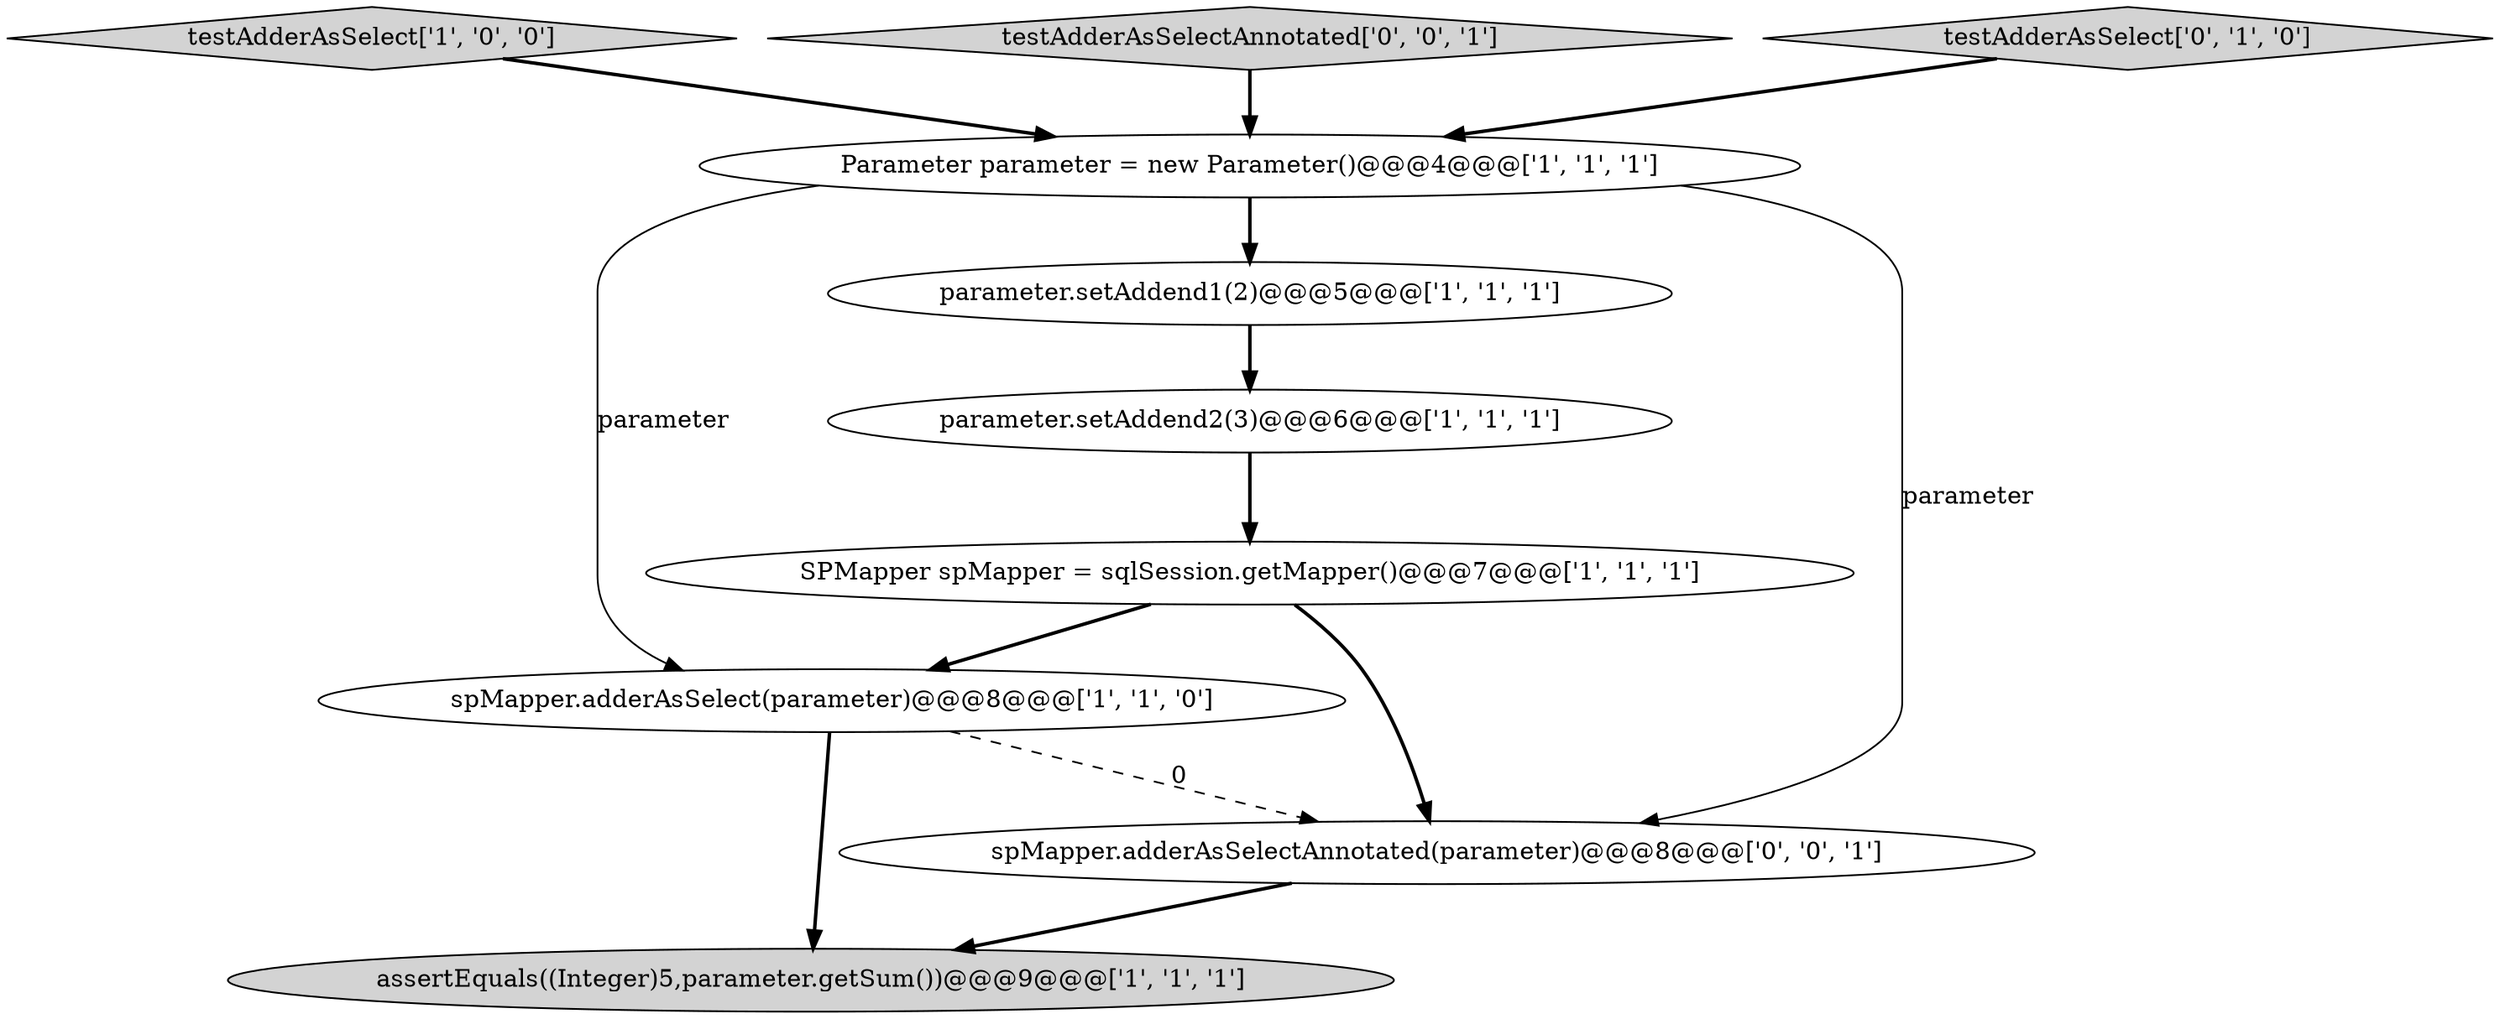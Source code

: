 digraph {
1 [style = filled, label = "testAdderAsSelect['1', '0', '0']", fillcolor = lightgray, shape = diamond image = "AAA0AAABBB1BBB"];
3 [style = filled, label = "SPMapper spMapper = sqlSession.getMapper()@@@7@@@['1', '1', '1']", fillcolor = white, shape = ellipse image = "AAA0AAABBB1BBB"];
2 [style = filled, label = "parameter.setAddend2(3)@@@6@@@['1', '1', '1']", fillcolor = white, shape = ellipse image = "AAA0AAABBB1BBB"];
0 [style = filled, label = "spMapper.adderAsSelect(parameter)@@@8@@@['1', '1', '0']", fillcolor = white, shape = ellipse image = "AAA0AAABBB1BBB"];
8 [style = filled, label = "testAdderAsSelectAnnotated['0', '0', '1']", fillcolor = lightgray, shape = diamond image = "AAA0AAABBB3BBB"];
4 [style = filled, label = "assertEquals((Integer)5,parameter.getSum())@@@9@@@['1', '1', '1']", fillcolor = lightgray, shape = ellipse image = "AAA0AAABBB1BBB"];
7 [style = filled, label = "testAdderAsSelect['0', '1', '0']", fillcolor = lightgray, shape = diamond image = "AAA0AAABBB2BBB"];
9 [style = filled, label = "spMapper.adderAsSelectAnnotated(parameter)@@@8@@@['0', '0', '1']", fillcolor = white, shape = ellipse image = "AAA0AAABBB3BBB"];
5 [style = filled, label = "parameter.setAddend1(2)@@@5@@@['1', '1', '1']", fillcolor = white, shape = ellipse image = "AAA0AAABBB1BBB"];
6 [style = filled, label = "Parameter parameter = new Parameter()@@@4@@@['1', '1', '1']", fillcolor = white, shape = ellipse image = "AAA0AAABBB1BBB"];
3->9 [style = bold, label=""];
6->0 [style = solid, label="parameter"];
6->5 [style = bold, label=""];
5->2 [style = bold, label=""];
8->6 [style = bold, label=""];
1->6 [style = bold, label=""];
7->6 [style = bold, label=""];
0->9 [style = dashed, label="0"];
9->4 [style = bold, label=""];
0->4 [style = bold, label=""];
3->0 [style = bold, label=""];
2->3 [style = bold, label=""];
6->9 [style = solid, label="parameter"];
}
